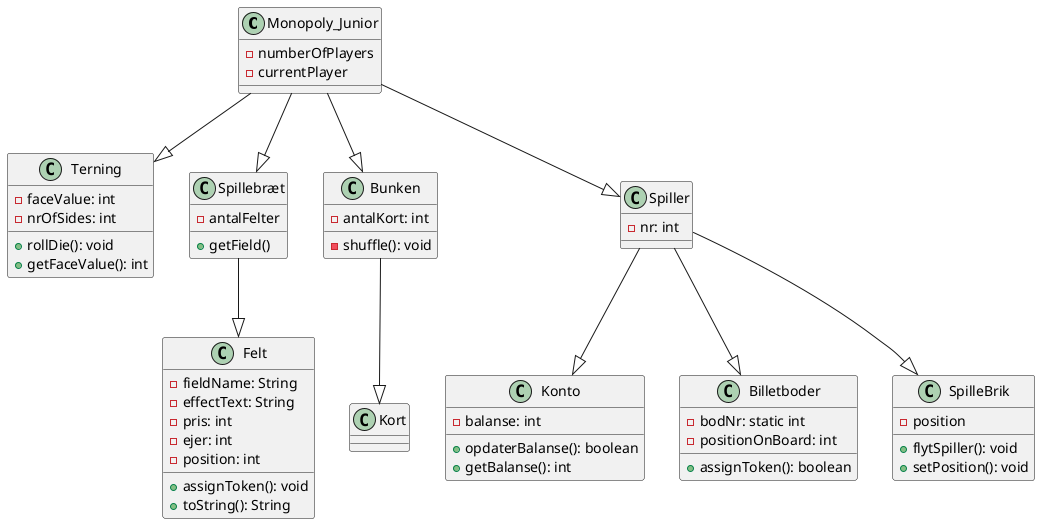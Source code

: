 @startuml
'https://plantuml.com/class-diagram

class "Monopoly_Junior" as Game
class Terning
class Spillebræt
class Felt
class Bunken
class Kort
class Spiller
class Konto
class Billetboder
class SpilleBrik

Game --|> Terning
Game --|> Bunken
Game --|> Spiller
Game --|> Spillebræt
Spillebræt --|> Felt
Spiller --|> Billetboder
Spiller --|> Konto
Spiller --|> SpilleBrik
Bunken --|> Kort

class Game {
    -numberOfPlayers
    -currentPlayer
}

class Terning {
    -faceValue: int
    -nrOfSides: int
    +rollDie(): void
    +getFaceValue(): int
}

class Spillebræt {
    -antalFelter
    +getField()
}

class Felt {
    -fieldName: String
    -effectText: String
    -pris: int
    -ejer: int
    -position: int

    +assignToken(): void
    +toString(): String

}

class Kort {

}

'opdaterBalanse() er lavet som boolean, for at kunne returnere hvis en spiller går bankerot'
class Konto {
    -balanse: int
    +opdaterBalanse(): boolean
    +getBalanse(): int
}

class Bunken {
    -antalKort: int
    -shuffle(): void

}

class Spiller {
    -nr: int
}

class SpilleBrik {
    -position
    +flytSpiller(): void
    +setPosition(): void
}

'assignToken er lavet som boolean return i tilfælde af at der ikke er flere tokens'
class Billetboder {
    -bodNr: static int
    -positionOnBoard: int
    +assignToken(): boolean
}





@enduml